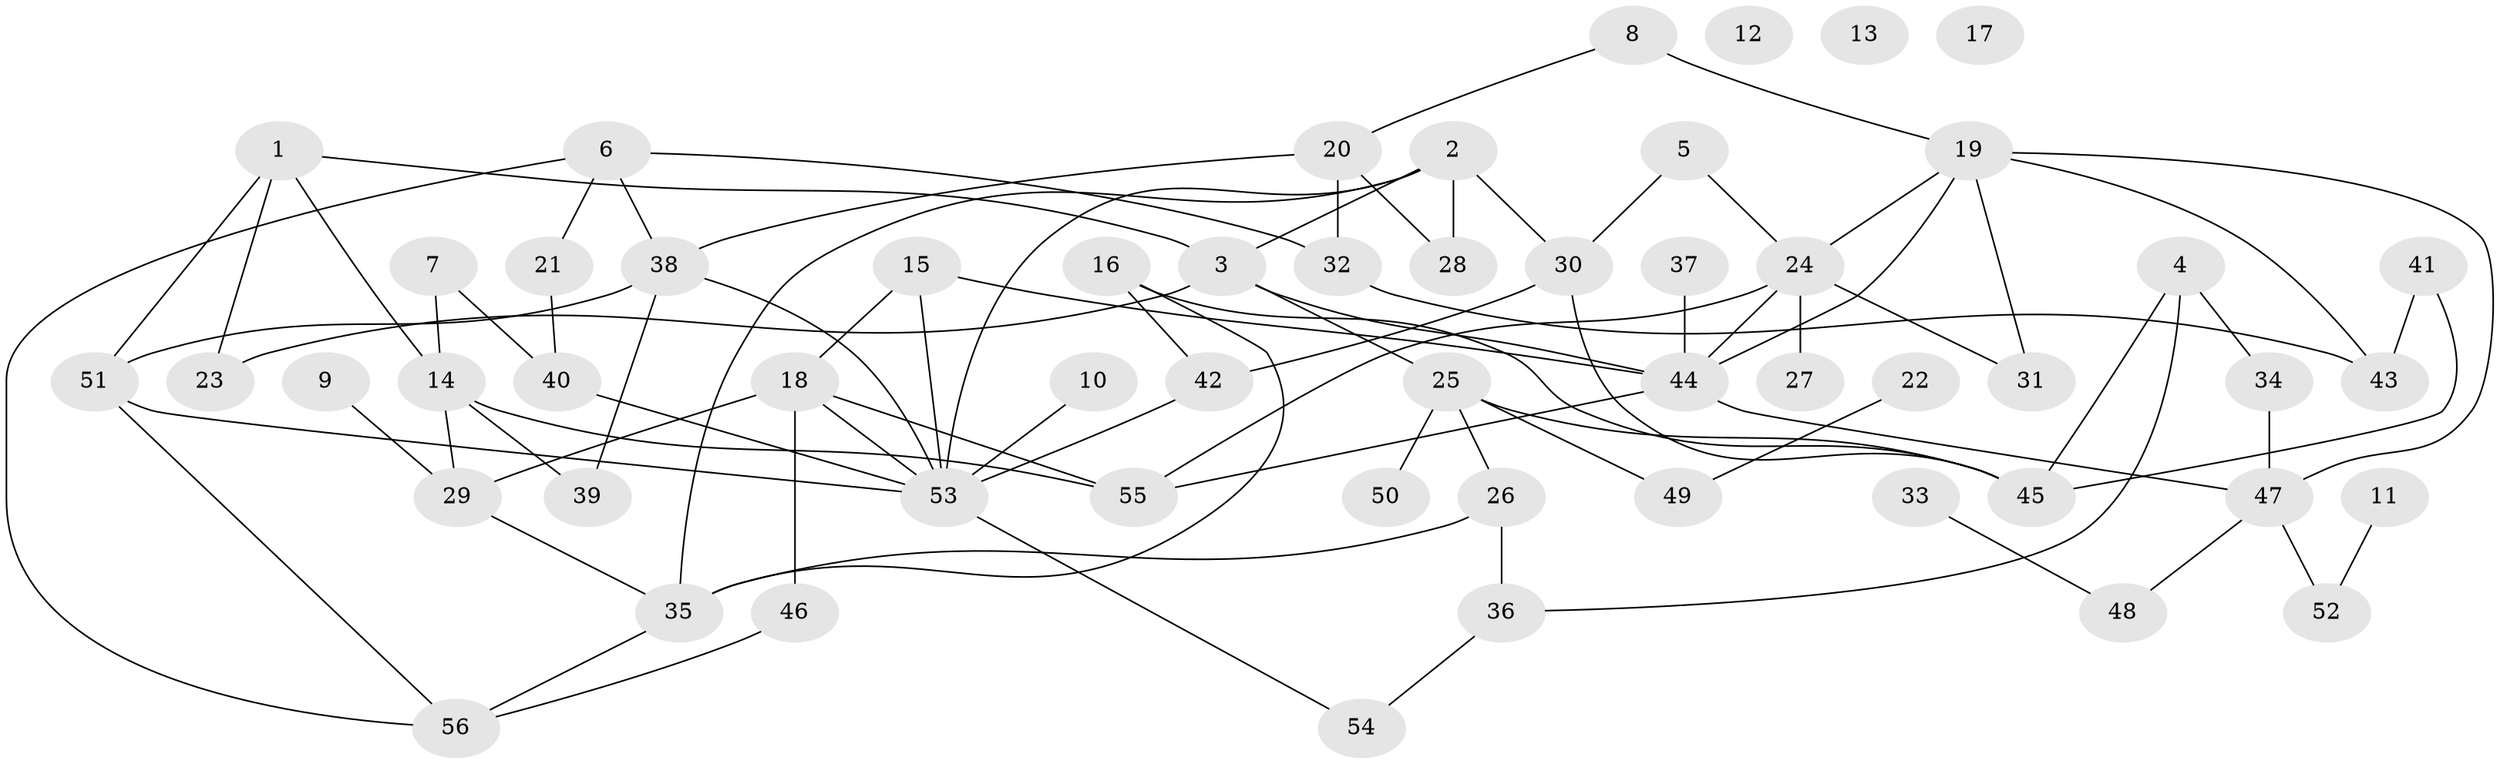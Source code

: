 // coarse degree distribution, {12: 0.02564102564102564, 7: 0.05128205128205128, 3: 0.1794871794871795, 2: 0.20512820512820512, 4: 0.05128205128205128, 1: 0.23076923076923078, 0: 0.07692307692307693, 9: 0.05128205128205128, 5: 0.10256410256410256, 6: 0.02564102564102564}
// Generated by graph-tools (version 1.1) at 2025/16/03/04/25 18:16:43]
// undirected, 56 vertices, 85 edges
graph export_dot {
graph [start="1"]
  node [color=gray90,style=filled];
  1;
  2;
  3;
  4;
  5;
  6;
  7;
  8;
  9;
  10;
  11;
  12;
  13;
  14;
  15;
  16;
  17;
  18;
  19;
  20;
  21;
  22;
  23;
  24;
  25;
  26;
  27;
  28;
  29;
  30;
  31;
  32;
  33;
  34;
  35;
  36;
  37;
  38;
  39;
  40;
  41;
  42;
  43;
  44;
  45;
  46;
  47;
  48;
  49;
  50;
  51;
  52;
  53;
  54;
  55;
  56;
  1 -- 3;
  1 -- 14;
  1 -- 23;
  1 -- 51;
  2 -- 3;
  2 -- 28;
  2 -- 30;
  2 -- 35;
  2 -- 53;
  3 -- 23;
  3 -- 25;
  3 -- 44;
  4 -- 34;
  4 -- 36;
  4 -- 45;
  5 -- 24;
  5 -- 30;
  6 -- 21;
  6 -- 32;
  6 -- 38;
  6 -- 56;
  7 -- 14;
  7 -- 40;
  8 -- 19;
  8 -- 20;
  9 -- 29;
  10 -- 53;
  11 -- 52;
  14 -- 29;
  14 -- 39;
  14 -- 55;
  15 -- 18;
  15 -- 44;
  15 -- 53;
  16 -- 35;
  16 -- 42;
  16 -- 45;
  18 -- 29;
  18 -- 46;
  18 -- 53;
  18 -- 55;
  19 -- 24;
  19 -- 31;
  19 -- 43;
  19 -- 44;
  19 -- 47;
  20 -- 28;
  20 -- 32;
  20 -- 38;
  21 -- 40;
  22 -- 49;
  24 -- 27;
  24 -- 31;
  24 -- 44;
  24 -- 55;
  25 -- 26;
  25 -- 45;
  25 -- 49;
  25 -- 50;
  26 -- 35;
  26 -- 36;
  29 -- 35;
  30 -- 42;
  30 -- 45;
  32 -- 43;
  33 -- 48;
  34 -- 47;
  35 -- 56;
  36 -- 54;
  37 -- 44;
  38 -- 39;
  38 -- 51;
  38 -- 53;
  40 -- 53;
  41 -- 43;
  41 -- 45;
  42 -- 53;
  44 -- 47;
  44 -- 55;
  46 -- 56;
  47 -- 48;
  47 -- 52;
  51 -- 53;
  51 -- 56;
  53 -- 54;
}
